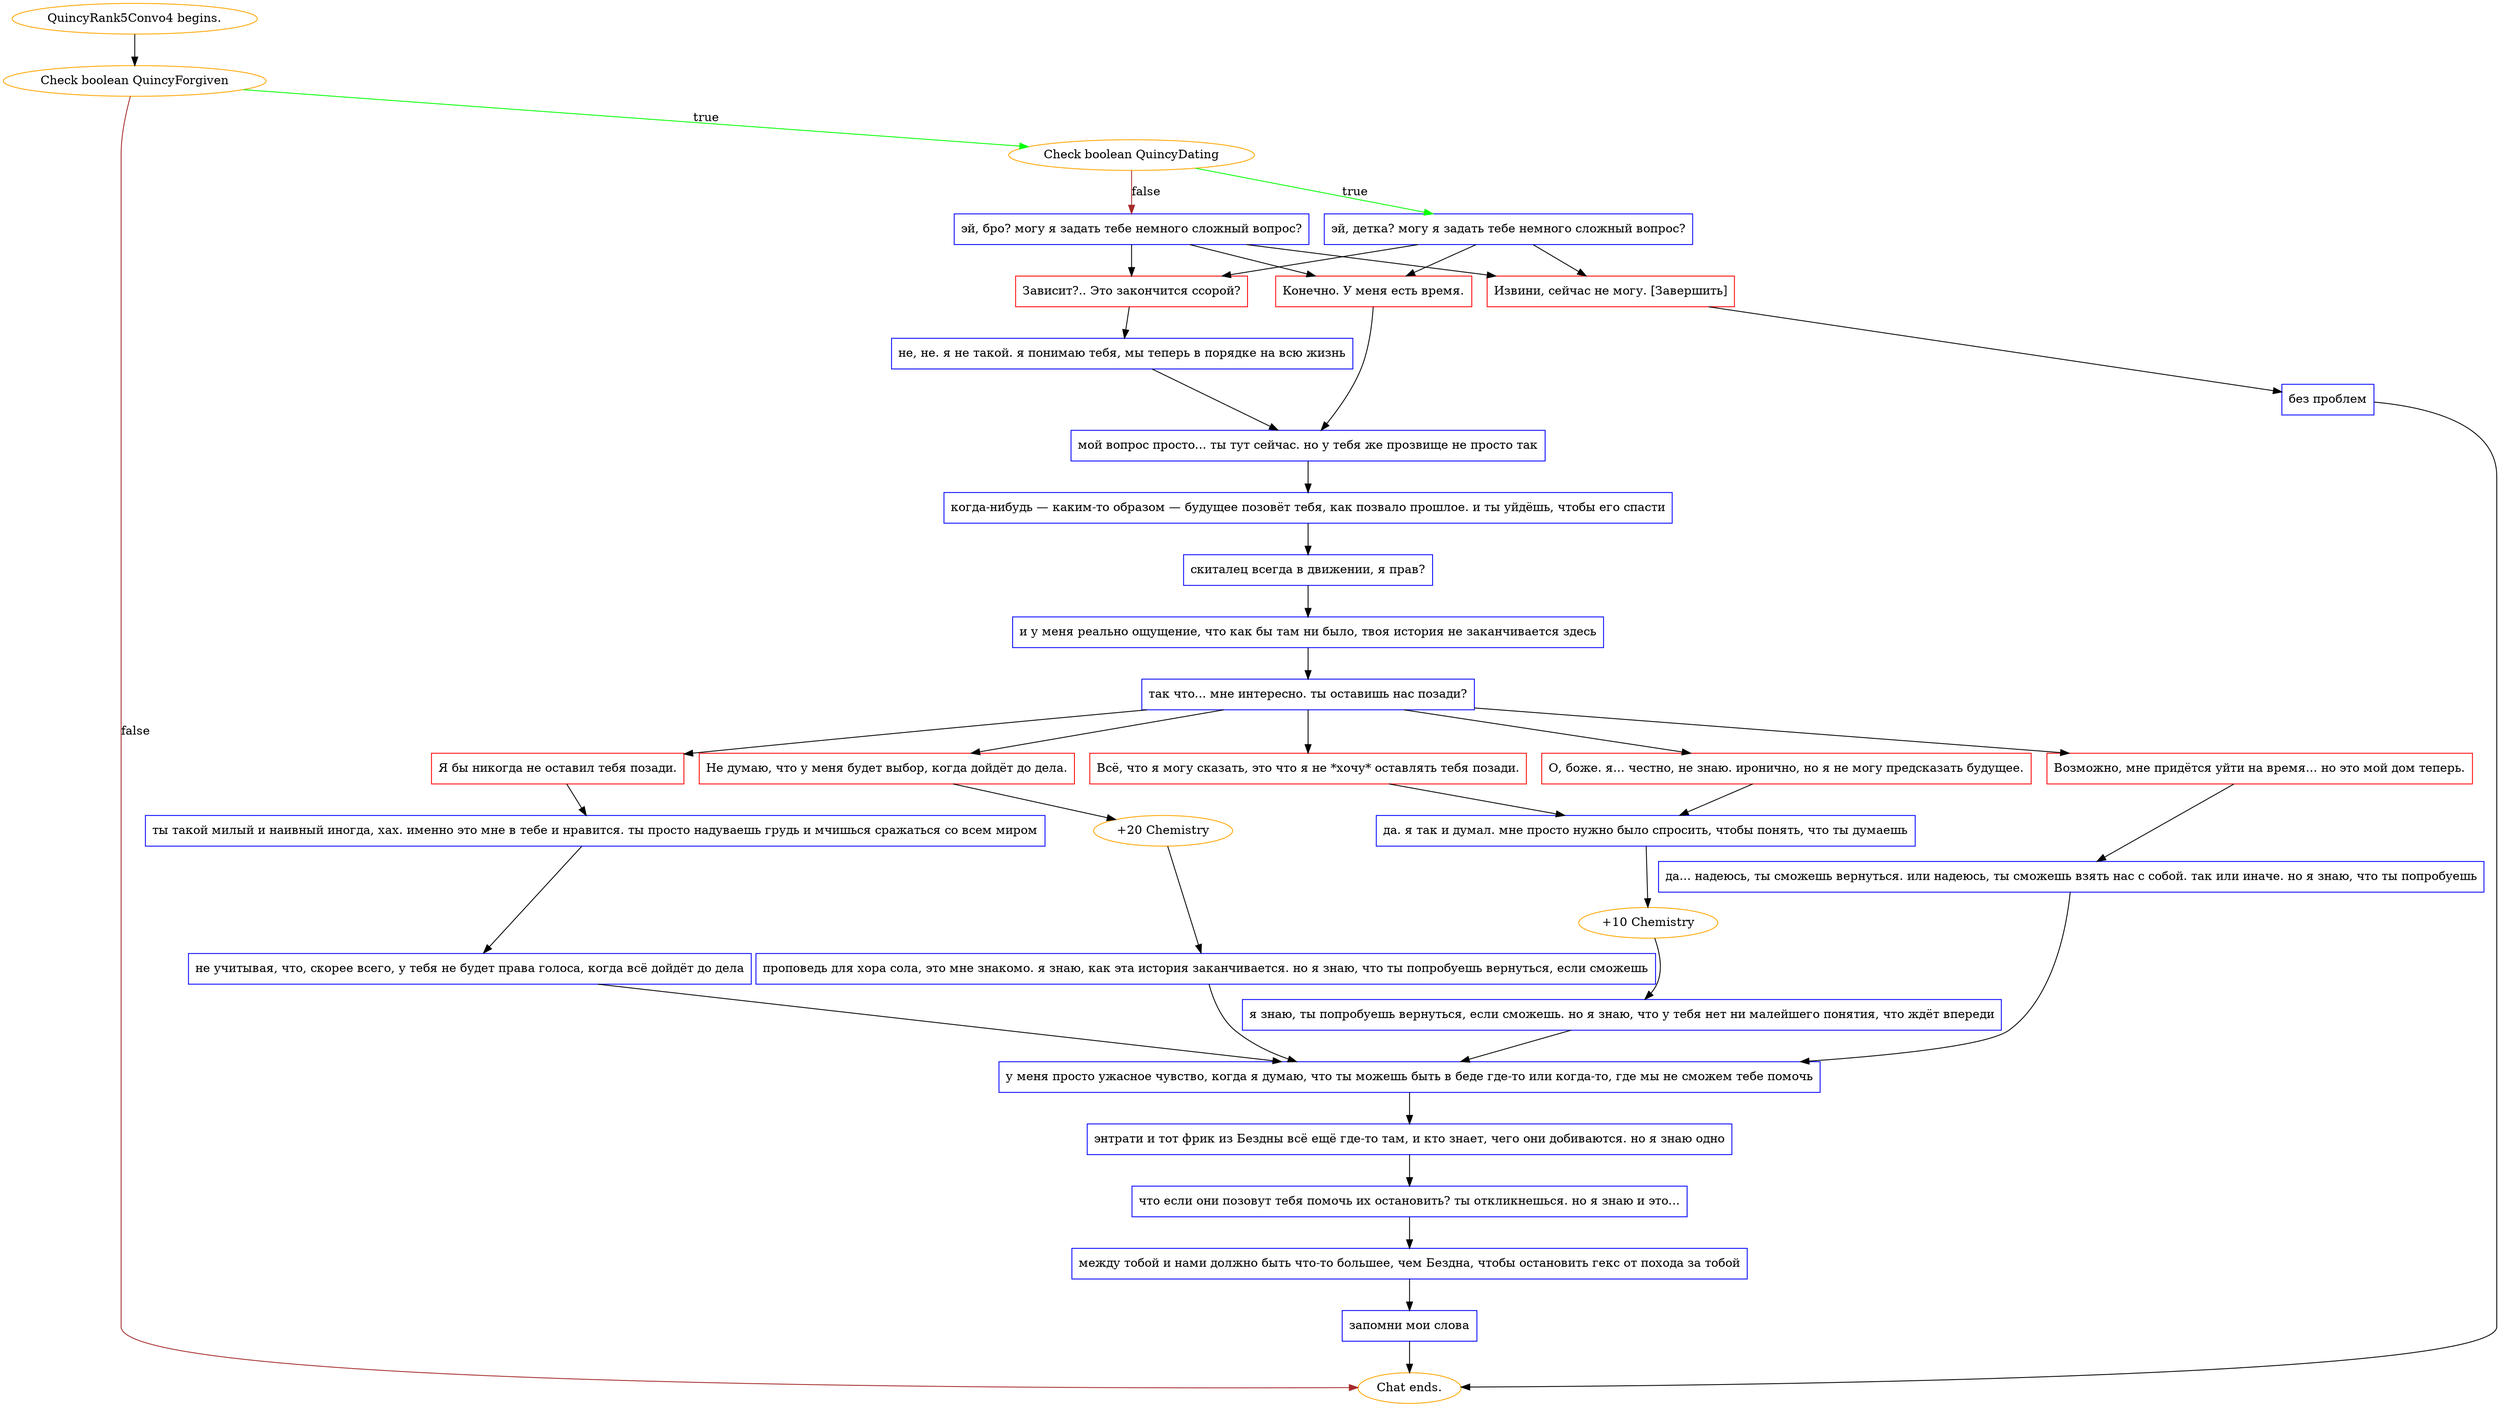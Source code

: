 digraph {
	"QuincyRank5Convo4 begins." [color=orange];
		"QuincyRank5Convo4 begins." -> j3682081283;
	j3682081283 [label="Check boolean QuincyForgiven",color=orange];
		j3682081283 -> j3034684252 [label=true,color=green];
		j3682081283 -> "Chat ends." [label=false,color=brown];
	j3034684252 [label="Check boolean QuincyDating",color=orange];
		j3034684252 -> j1348585289 [label=true,color=green];
		j3034684252 -> j1892098424 [label=false,color=brown];
	"Chat ends." [color=orange];
	j1348585289 [label="эй, детка? могу я задать тебе немного сложный вопрос?",shape=box,color=blue];
		j1348585289 -> j3940392965;
		j1348585289 -> j3835100875;
		j1348585289 -> j3195702227;
	j1892098424 [label="эй, бро? могу я задать тебе немного сложный вопрос?",shape=box,color=blue];
		j1892098424 -> j3940392965;
		j1892098424 -> j3835100875;
		j1892098424 -> j3195702227;
	j3940392965 [label="Зависит?.. Это закончится ссорой?",shape=box,color=red];
		j3940392965 -> j3836700376;
	j3835100875 [label="Конечно. У меня есть время.",shape=box,color=red];
		j3835100875 -> j192168147;
	j3195702227 [label="Извини, сейчас не могу. [Завершить]",shape=box,color=red];
		j3195702227 -> j867811705;
	j3836700376 [label="не, не. я не такой. я понимаю тебя, мы теперь в порядке на всю жизнь",shape=box,color=blue];
		j3836700376 -> j192168147;
	j192168147 [label="мой вопрос просто... ты тут сейчас. но у тебя же прозвище не просто так",shape=box,color=blue];
		j192168147 -> j675080173;
	j867811705 [label="без проблем",shape=box,color=blue];
		j867811705 -> "Chat ends.";
	j675080173 [label="когда-нибудь — каким-то образом — будущее позовёт тебя, как позвало прошлое. и ты уйдёшь, чтобы его спасти",shape=box,color=blue];
		j675080173 -> j3117923996;
	j3117923996 [label="скиталец всегда в движении, я прав?",shape=box,color=blue];
		j3117923996 -> j3803097925;
	j3803097925 [label="и у меня реально ощущение, что как бы там ни было, твоя история не заканчивается здесь",shape=box,color=blue];
		j3803097925 -> j677539616;
	j677539616 [label="так что... мне интересно. ты оставишь нас позади?",shape=box,color=blue];
		j677539616 -> j4019482814;
		j677539616 -> j1870349651;
		j677539616 -> j9188490;
		j677539616 -> j1535061057;
		j677539616 -> j933997421;
	j4019482814 [label="О, боже. я... честно, не знаю. иронично, но я не могу предсказать будущее.",shape=box,color=red];
		j4019482814 -> j638382316;
	j1870349651 [label="Всё, что я могу сказать, это что я не *хочу* оставлять тебя позади.",shape=box,color=red];
		j1870349651 -> j638382316;
	j9188490 [label="Я бы никогда не оставил тебя позади.",shape=box,color=red];
		j9188490 -> j3439225202;
	j1535061057 [label="Возможно, мне придётся уйти на время... но это мой дом теперь.",shape=box,color=red];
		j1535061057 -> j3643357888;
	j933997421 [label="Не думаю, что у меня будет выбор, когда дойдёт до дела.",shape=box,color=red];
		j933997421 -> j96462207;
	j638382316 [label="да. я так и думал. мне просто нужно было спросить, чтобы понять, что ты думаешь",shape=box,color=blue];
		j638382316 -> j1645374375;
	j3439225202 [label="ты такой милый и наивный иногда, хах. именно это мне в тебе и нравится. ты просто надуваешь грудь и мчишься сражаться со всем миром",shape=box,color=blue];
		j3439225202 -> j2934953342;
	j3643357888 [label="да... надеюсь, ты сможешь вернуться. или надеюсь, ты сможешь взять нас с собой. так или иначе. но я знаю, что ты попробуешь",shape=box,color=blue];
		j3643357888 -> j919275267;
	j96462207 [label="+20 Chemistry",color=orange];
		j96462207 -> j3161293281;
	j1645374375 [label="+10 Chemistry",color=orange];
		j1645374375 -> j4190039977;
	j2934953342 [label="не учитывая, что, скорее всего, у тебя не будет права голоса, когда всё дойдёт до дела",shape=box,color=blue];
		j2934953342 -> j919275267;
	j919275267 [label="у меня просто ужасное чувство, когда я думаю, что ты можешь быть в беде где-то или когда-то, где мы не сможем тебе помочь",shape=box,color=blue];
		j919275267 -> j3473051674;
	j3161293281 [label="проповедь для хора сола, это мне знакомо. я знаю, как эта история заканчивается. но я знаю, что ты попробуешь вернуться, если сможешь",shape=box,color=blue];
		j3161293281 -> j919275267;
	j4190039977 [label="я знаю, ты попробуешь вернуться, если сможешь. но я знаю, что у тебя нет ни малейшего понятия, что ждёт впереди",shape=box,color=blue];
		j4190039977 -> j919275267;
	j3473051674 [label="энтрати и тот фрик из Бездны всё ещё где-то там, и кто знает, чего они добиваются. но я знаю одно",shape=box,color=blue];
		j3473051674 -> j1366241739;
	j1366241739 [label="что если они позовут тебя помочь их остановить? ты откликнешься. но я знаю и это...",shape=box,color=blue];
		j1366241739 -> j497593645;
	j497593645 [label="между тобой и нами должно быть что-то большее, чем Бездна, чтобы остановить гекс от похода за тобой",shape=box,color=blue];
		j497593645 -> j2498788852;
	j2498788852 [label="запомни мои слова",shape=box,color=blue];
		j2498788852 -> "Chat ends.";
}